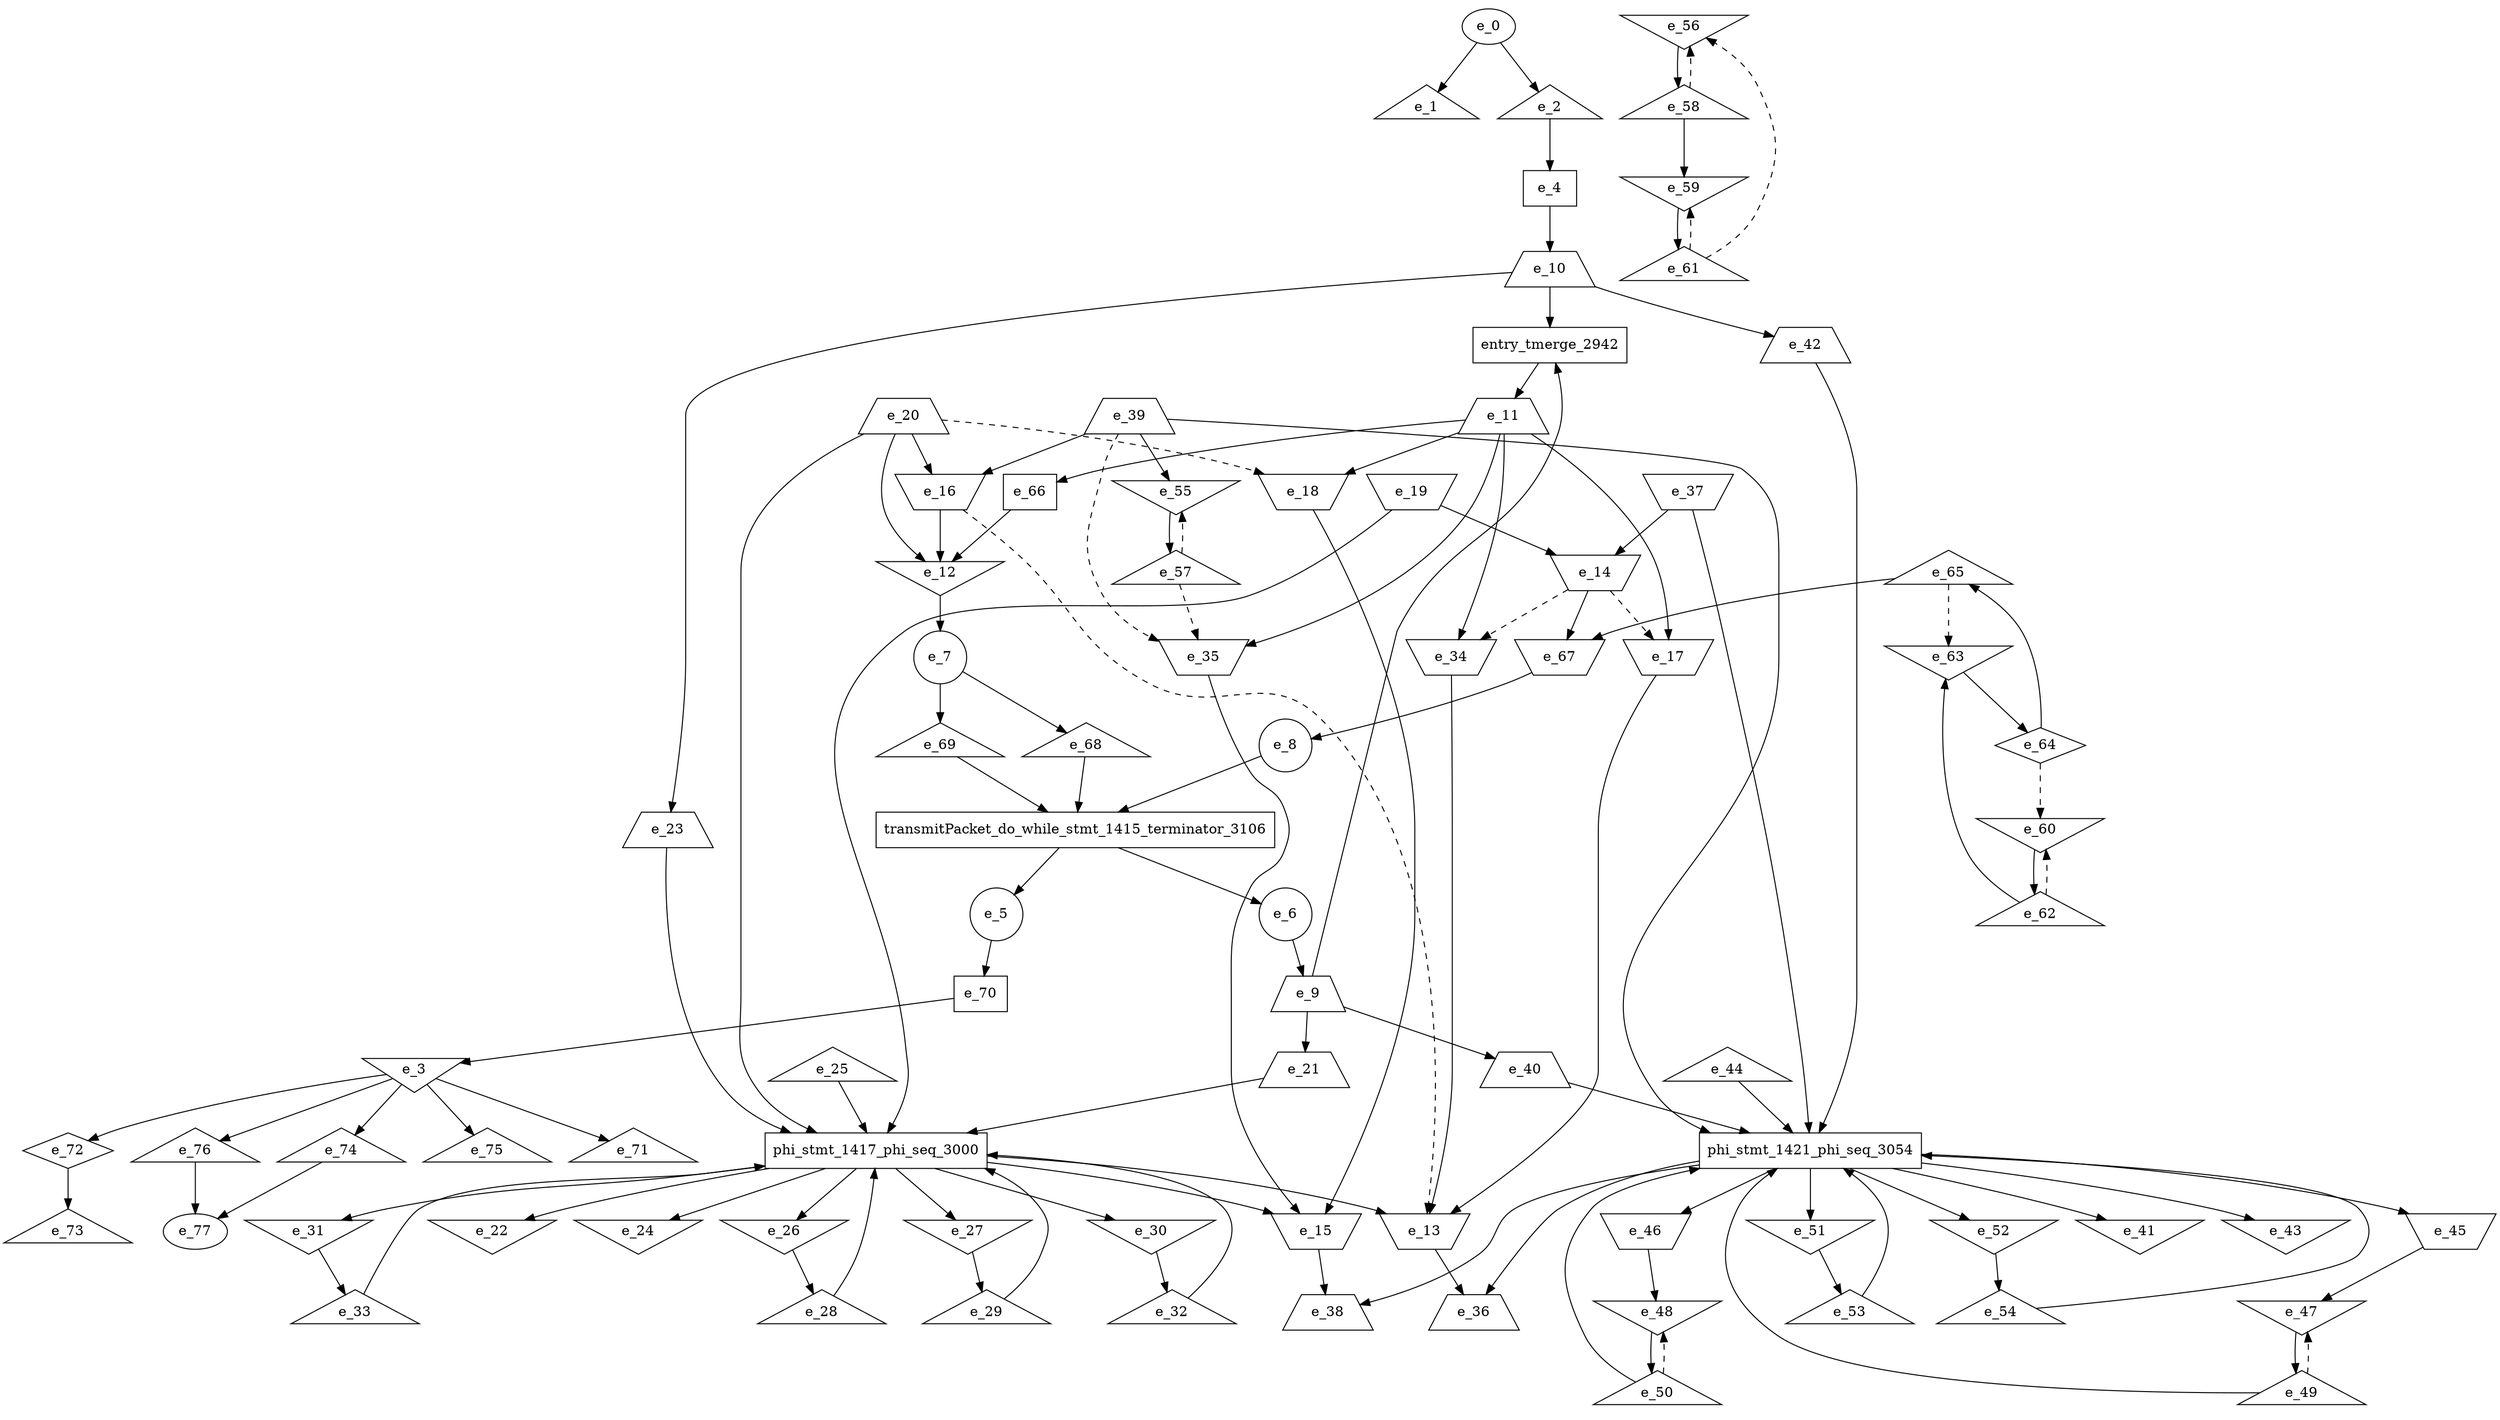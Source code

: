digraph control_path {
  e_0: entry_node : n ;
  e_1 [shape = triangle];
  e_2 [shape = triangle];
  e_3 [shape = invtriangle];
  e_4 [shape = dot];
  e_5 [shape = circle];
  e_6 [shape = circle];
  e_7 [shape = circle];
  e_8 [shape = circle];
  e_9 [shape = trapezium];
  e_10 [shape = trapezium];
  e_11 [shape = trapezium];
  e_12 [shape = invtriangle];
  e_13 [shape = invtrapezium];
  e_14 [shape = invtrapezium];
  e_15 [shape = invtrapezium];
  e_16 [shape = invtrapezium];
  e_17 [shape = invtrapezium];
  e_18 [shape = invtrapezium];
  e_19 [shape = invtrapezium];
  e_20 [shape = trapezium];
  e_21 [shape = trapezium];
  e_22 [shape = invtriangle];
  e_23 [shape = trapezium];
  e_24 [shape = invtriangle];
  e_25 [shape = triangle];
  e_26 [shape = invtriangle];
  e_27 [shape = invtriangle];
  e_28 [shape = triangle];
  e_29 [shape = triangle];
  e_30 [shape = invtriangle];
  e_31 [shape = invtriangle];
  e_32 [shape = triangle];
  e_33 [shape = triangle];
  e_34 [shape = invtrapezium];
  e_35 [shape = invtrapezium];
  e_36 [shape = trapezium];
  e_37 [shape = invtrapezium];
  e_38 [shape = trapezium];
  e_39 [shape = trapezium];
  e_40 [shape = trapezium];
  e_41 [shape = invtriangle];
  e_42 [shape = trapezium];
  e_43 [shape = invtriangle];
  e_44 [shape = triangle];
  e_45 [shape = invtrapezium];
  e_46 [shape = invtrapezium];
  e_47 [shape = invtriangle];
  e_48 [shape = invtriangle];
  e_49 [shape = triangle];
  e_50 [shape = triangle];
  e_51 [shape = invtriangle];
  e_52 [shape = invtriangle];
  e_53 [shape = triangle];
  e_54 [shape = triangle];
  e_55 [shape = invtriangle];
  e_56 [shape = invtriangle];
  e_57 [shape = triangle];
  e_58 [shape = triangle];
  e_59 [shape = invtriangle];
  e_60 [shape = invtriangle];
  e_61 [shape = triangle];
  e_62 [shape = triangle];
  e_63 [shape = invtriangle];
  e_64 [shape = diamond];
  e_65 [shape = triangle];
  e_66 [shape = dot];
  e_67 [shape = invtrapezium];
  e_68 [shape = triangle];
  e_69 [shape = triangle];
  e_70 [shape = dot];
  e_71 [shape = triangle];
  e_72 [shape = diamond];
  e_73 [shape = triangle];
  e_74 [shape = triangle];
  e_75 [shape = triangle];
  e_76 [shape = triangle];
  e_77: exit_node : s ;
  e_0 -> e_1;
  e_0 -> e_2;
  e_70 -> e_3;
  e_2 -> e_4;
  e_12 -> e_7;
  e_67 -> e_8;
  e_6 -> e_9;
  e_4 -> e_10;
  e_20 -> e_12;
  e_16 -> e_12;
  e_66 -> e_12;
  e_34 -> e_13;
  e_17 -> e_13;
  e_16 -> e_13[style = dashed];
  e_19 -> e_14;
  e_37 -> e_14;
  e_35 -> e_15;
  e_18 -> e_15;
  e_20 -> e_16;
  e_39 -> e_16;
  e_11 -> e_17;
  e_14 -> e_17[style = dashed];
  e_11 -> e_18;
  e_20 -> e_18[style = dashed];
  e_9 -> e_21;
  e_10 -> e_23;
  e_26 -> e_28;
  e_27 -> e_29;
  e_30 -> e_32;
  e_31 -> e_33;
  e_11 -> e_34;
  e_14 -> e_34[style = dashed];
  e_11 -> e_35;
  e_57 -> e_35[style = dashed];
  e_39 -> e_35[style = dashed];
  e_13 -> e_36;
  e_15 -> e_38;
  e_9 -> e_40;
  e_10 -> e_42;
  e_45 -> e_47;
  e_49 -> e_47[style = dashed];
  e_46 -> e_48;
  e_50 -> e_48[style = dashed];
  e_47 -> e_49;
  e_48 -> e_50;
  e_51 -> e_53;
  e_52 -> e_54;
  e_39 -> e_55;
  e_57 -> e_55[style = dashed];
  e_58 -> e_56[style = dashed];
  e_61 -> e_56[style = dashed];
  e_55 -> e_57;
  e_56 -> e_58;
  e_58 -> e_59;
  e_61 -> e_59[style = dashed];
  e_62 -> e_60[style = dashed];
  e_64 -> e_60[style = dashed];
  e_59 -> e_61;
  e_60 -> e_62;
  e_62 -> e_63;
  e_65 -> e_63[style = dashed];
  e_63 -> e_64;
  e_64 -> e_65;
  e_11 -> e_66;
  e_14 -> e_67;
  e_65 -> e_67;
  e_7 -> e_68;
  e_7 -> e_69;
  e_5 -> e_70;
  e_3 -> e_71;
  e_3 -> e_72;
  e_72 -> e_73;
  e_3 -> e_74;
  e_3 -> e_75;
  e_3 -> e_76;
  e_74 -> e_77;
  e_76 -> e_77;
  transmitPacket_do_while_stmt_1415_terminator_3106 [shape=rectangle];
e_8 -> transmitPacket_do_while_stmt_1415_terminator_3106;
e_69 -> transmitPacket_do_while_stmt_1415_terminator_3106;
e_68 -> transmitPacket_do_while_stmt_1415_terminator_3106;
transmitPacket_do_while_stmt_1415_terminator_3106 -> e_6;
transmitPacket_do_while_stmt_1415_terminator_3106 -> e_5;
  phi_stmt_1417_phi_seq_3000 [shape=rectangle];
e_23 -> phi_stmt_1417_phi_seq_3000;
phi_stmt_1417_phi_seq_3000 -> e_26;
phi_stmt_1417_phi_seq_3000 -> e_27;
phi_stmt_1417_phi_seq_3000 -> e_24;
e_28 -> phi_stmt_1417_phi_seq_3000;
e_29 -> phi_stmt_1417_phi_seq_3000;
e_21 -> phi_stmt_1417_phi_seq_3000;
phi_stmt_1417_phi_seq_3000 -> e_30;
phi_stmt_1417_phi_seq_3000 -> e_31;
phi_stmt_1417_phi_seq_3000 -> e_22;
e_32 -> phi_stmt_1417_phi_seq_3000;
e_33 -> phi_stmt_1417_phi_seq_3000;
e_19 -> phi_stmt_1417_phi_seq_3000;
e_20 -> phi_stmt_1417_phi_seq_3000;
phi_stmt_1417_phi_seq_3000 -> e_13;
phi_stmt_1417_phi_seq_3000 -> e_15;
e_25 -> phi_stmt_1417_phi_seq_3000;
  phi_stmt_1421_phi_seq_3054 [shape=rectangle];
e_42 -> phi_stmt_1421_phi_seq_3054;
phi_stmt_1421_phi_seq_3054 -> e_45;
phi_stmt_1421_phi_seq_3054 -> e_46;
phi_stmt_1421_phi_seq_3054 -> e_43;
e_49 -> phi_stmt_1421_phi_seq_3054;
e_50 -> phi_stmt_1421_phi_seq_3054;
e_40 -> phi_stmt_1421_phi_seq_3054;
phi_stmt_1421_phi_seq_3054 -> e_51;
phi_stmt_1421_phi_seq_3054 -> e_52;
phi_stmt_1421_phi_seq_3054 -> e_41;
e_53 -> phi_stmt_1421_phi_seq_3054;
e_54 -> phi_stmt_1421_phi_seq_3054;
e_37 -> phi_stmt_1421_phi_seq_3054;
e_39 -> phi_stmt_1421_phi_seq_3054;
phi_stmt_1421_phi_seq_3054 -> e_36;
phi_stmt_1421_phi_seq_3054 -> e_38;
e_44 -> phi_stmt_1421_phi_seq_3054;
entry_tmerge_2942 [shape = rectangle]; 
e_9 -> entry_tmerge_2942;
e_10 -> entry_tmerge_2942;
entry_tmerge_2942 -> e_11;
}
